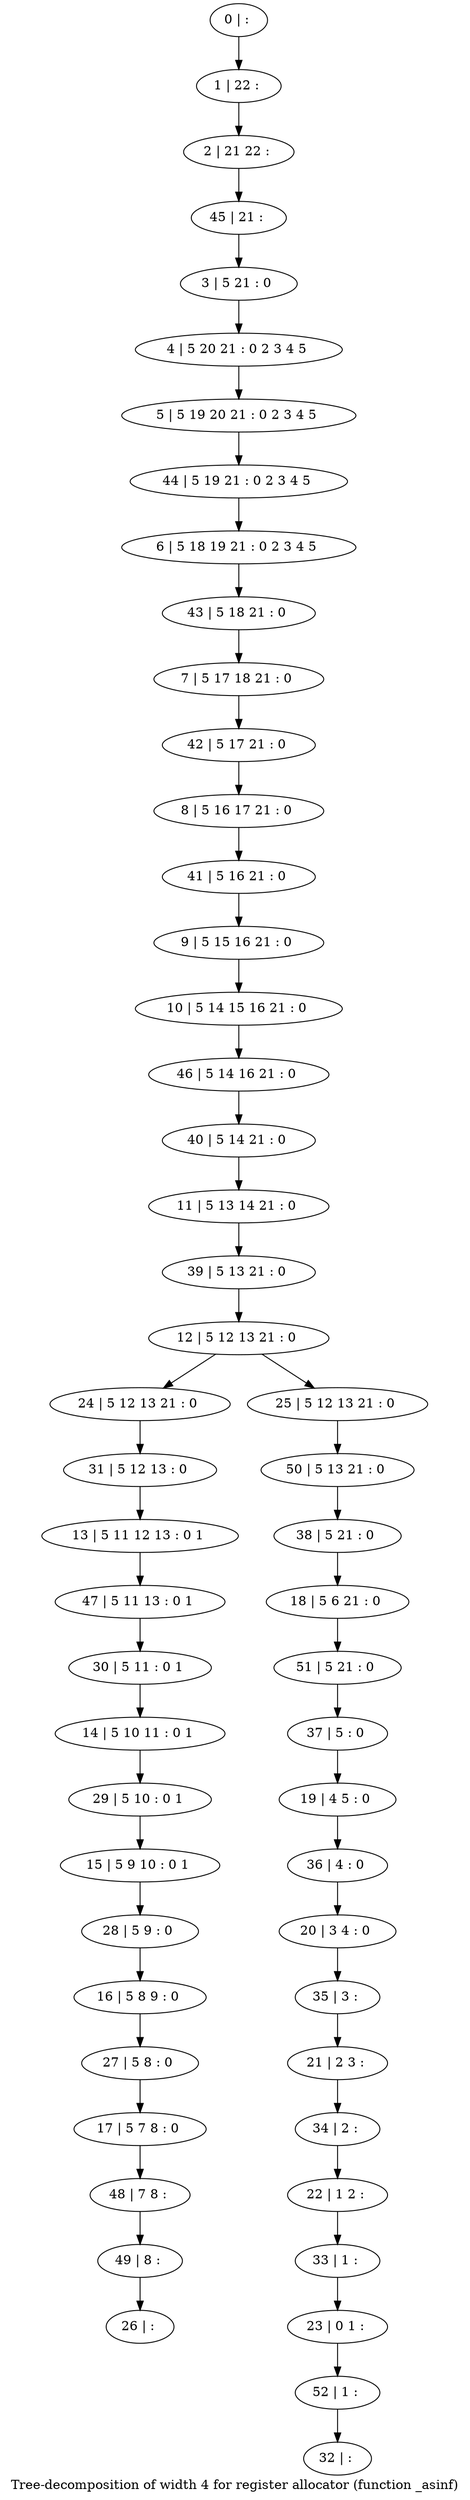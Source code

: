digraph G {
graph [label="Tree-decomposition of width 4 for register allocator (function _asinf)"]
0[label="0 | : "];
1[label="1 | 22 : "];
2[label="2 | 21 22 : "];
3[label="3 | 5 21 : 0 "];
4[label="4 | 5 20 21 : 0 2 3 4 5 "];
5[label="5 | 5 19 20 21 : 0 2 3 4 5 "];
6[label="6 | 5 18 19 21 : 0 2 3 4 5 "];
7[label="7 | 5 17 18 21 : 0 "];
8[label="8 | 5 16 17 21 : 0 "];
9[label="9 | 5 15 16 21 : 0 "];
10[label="10 | 5 14 15 16 21 : 0 "];
11[label="11 | 5 13 14 21 : 0 "];
12[label="12 | 5 12 13 21 : 0 "];
13[label="13 | 5 11 12 13 : 0 1 "];
14[label="14 | 5 10 11 : 0 1 "];
15[label="15 | 5 9 10 : 0 1 "];
16[label="16 | 5 8 9 : 0 "];
17[label="17 | 5 7 8 : 0 "];
18[label="18 | 5 6 21 : 0 "];
19[label="19 | 4 5 : 0 "];
20[label="20 | 3 4 : 0 "];
21[label="21 | 2 3 : "];
22[label="22 | 1 2 : "];
23[label="23 | 0 1 : "];
24[label="24 | 5 12 13 21 : 0 "];
25[label="25 | 5 12 13 21 : 0 "];
26[label="26 | : "];
27[label="27 | 5 8 : 0 "];
28[label="28 | 5 9 : 0 "];
29[label="29 | 5 10 : 0 1 "];
30[label="30 | 5 11 : 0 1 "];
31[label="31 | 5 12 13 : 0 "];
32[label="32 | : "];
33[label="33 | 1 : "];
34[label="34 | 2 : "];
35[label="35 | 3 : "];
36[label="36 | 4 : 0 "];
37[label="37 | 5 : 0 "];
38[label="38 | 5 21 : 0 "];
39[label="39 | 5 13 21 : 0 "];
40[label="40 | 5 14 21 : 0 "];
41[label="41 | 5 16 21 : 0 "];
42[label="42 | 5 17 21 : 0 "];
43[label="43 | 5 18 21 : 0 "];
44[label="44 | 5 19 21 : 0 2 3 4 5 "];
45[label="45 | 21 : "];
46[label="46 | 5 14 16 21 : 0 "];
47[label="47 | 5 11 13 : 0 1 "];
48[label="48 | 7 8 : "];
49[label="49 | 8 : "];
50[label="50 | 5 13 21 : 0 "];
51[label="51 | 5 21 : 0 "];
52[label="52 | 1 : "];
0->1 ;
1->2 ;
3->4 ;
4->5 ;
9->10 ;
12->24 ;
12->25 ;
27->17 ;
16->27 ;
28->16 ;
15->28 ;
29->15 ;
14->29 ;
30->14 ;
31->13 ;
24->31 ;
33->23 ;
22->33 ;
34->22 ;
21->34 ;
35->21 ;
20->35 ;
36->20 ;
19->36 ;
37->19 ;
38->18 ;
39->12 ;
11->39 ;
40->11 ;
41->9 ;
8->41 ;
42->8 ;
7->42 ;
43->7 ;
6->43 ;
44->6 ;
5->44 ;
45->3 ;
2->45 ;
46->40 ;
10->46 ;
47->30 ;
13->47 ;
17->48 ;
49->26 ;
48->49 ;
50->38 ;
25->50 ;
51->37 ;
18->51 ;
52->32 ;
23->52 ;
}
